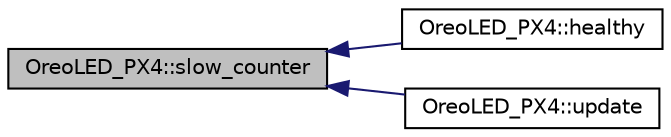 digraph "OreoLED_PX4::slow_counter"
{
 // INTERACTIVE_SVG=YES
  edge [fontname="Helvetica",fontsize="10",labelfontname="Helvetica",labelfontsize="10"];
  node [fontname="Helvetica",fontsize="10",shape=record];
  rankdir="LR";
  Node1 [label="OreoLED_PX4::slow_counter",height=0.2,width=0.4,color="black", fillcolor="grey75", style="filled", fontcolor="black"];
  Node1 -> Node2 [dir="back",color="midnightblue",fontsize="10",style="solid",fontname="Helvetica"];
  Node2 [label="OreoLED_PX4::healthy",height=0.2,width=0.4,color="black", fillcolor="white", style="filled",URL="$classOreoLED__PX4.html#a88f746224fe45d6e6b9f4995ffdda762"];
  Node1 -> Node3 [dir="back",color="midnightblue",fontsize="10",style="solid",fontname="Helvetica"];
  Node3 [label="OreoLED_PX4::update",height=0.2,width=0.4,color="black", fillcolor="white", style="filled",URL="$classOreoLED__PX4.html#a1290546627d10e7b3ea537ee6b926844"];
}
